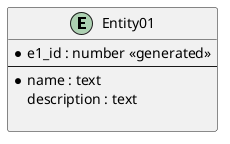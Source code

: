 @startuml
'https://plantuml.com/sequence-diagram

entity "Entity01" as e01 {
  *e1_id : number <<generated>>
  --
  *name : text
  description : text

}



@enduml